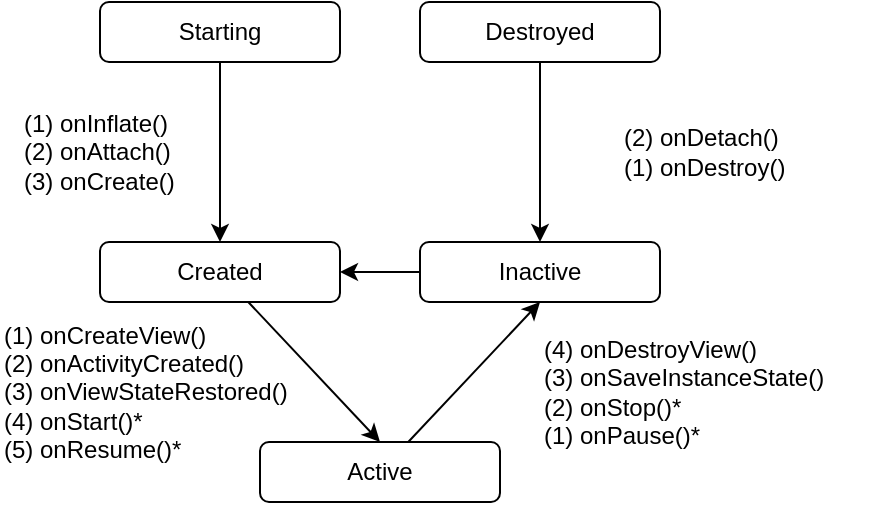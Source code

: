 <mxfile>
    <diagram id="rl-77d50OUMQ4XM6JfRZ" name="Page-1">
        <mxGraphModel dx="963" dy="459" grid="1" gridSize="10" guides="1" tooltips="1" connect="1" arrows="1" fold="1" page="1" pageScale="1" pageWidth="850" pageHeight="1100" math="0" shadow="0">
            <root>
                <mxCell id="0"/>
                <mxCell id="1" parent="0"/>
                <mxCell id="7" style="edgeStyle=none;html=1;entryX=0.5;entryY=0;entryDx=0;entryDy=0;" edge="1" parent="1" source="2" target="4">
                    <mxGeometry relative="1" as="geometry"/>
                </mxCell>
                <mxCell id="2" value="Starting" style="rounded=1;whiteSpace=wrap;html=1;" vertex="1" parent="1">
                    <mxGeometry x="100" y="90" width="120" height="30" as="geometry"/>
                </mxCell>
                <mxCell id="10" style="edgeStyle=none;html=1;entryX=0.5;entryY=0;entryDx=0;entryDy=0;" edge="1" parent="1" source="3" target="5">
                    <mxGeometry relative="1" as="geometry"/>
                </mxCell>
                <mxCell id="3" value="Destroyed&lt;span style=&quot;color: rgba(0 , 0 , 0 , 0) ; font-family: monospace ; font-size: 0px&quot;&gt;%3CmxGraphModel%3E%3Croot%3E%3CmxCell%20id%3D%220%22%2F%3E%3CmxCell%20id%3D%221%22%20parent%3D%220%22%2F%3E%3CmxCell%20id%3D%222%22%20value%3D%22Starting%22%20style%3D%22rounded%3D1%3BwhiteSpace%3Dwrap%3Bhtml%3D1%3B%22%20vertex%3D%221%22%20parent%3D%221%22%3E%3CmxGeometry%20x%3D%2240%22%20y%3D%22120%22%20width%3D%22120%22%20height%3D%2230%22%20as%3D%22geometry%22%2F%3E%3C%2FmxCell%3E%3C%2Froot%3E%3C%2FmxGraphModel%3E&lt;/span&gt;" style="rounded=1;whiteSpace=wrap;html=1;" vertex="1" parent="1">
                    <mxGeometry x="260" y="90" width="120" height="30" as="geometry"/>
                </mxCell>
                <mxCell id="8" style="edgeStyle=none;html=1;entryX=0.5;entryY=0;entryDx=0;entryDy=0;" edge="1" parent="1" source="4" target="6">
                    <mxGeometry relative="1" as="geometry"/>
                </mxCell>
                <mxCell id="4" value="Created" style="rounded=1;whiteSpace=wrap;html=1;" vertex="1" parent="1">
                    <mxGeometry x="100" y="210" width="120" height="30" as="geometry"/>
                </mxCell>
                <mxCell id="9" style="edgeStyle=none;html=1;entryX=1;entryY=0.5;entryDx=0;entryDy=0;" edge="1" parent="1" source="5" target="4">
                    <mxGeometry relative="1" as="geometry"/>
                </mxCell>
                <mxCell id="5" value="Inactive" style="rounded=1;whiteSpace=wrap;html=1;" vertex="1" parent="1">
                    <mxGeometry x="260" y="210" width="120" height="30" as="geometry"/>
                </mxCell>
                <mxCell id="11" style="edgeStyle=none;html=1;entryX=0.5;entryY=1;entryDx=0;entryDy=0;" edge="1" parent="1" source="6" target="5">
                    <mxGeometry relative="1" as="geometry"/>
                </mxCell>
                <mxCell id="6" value="Active" style="rounded=1;whiteSpace=wrap;html=1;" vertex="1" parent="1">
                    <mxGeometry x="180" y="310" width="120" height="30" as="geometry"/>
                </mxCell>
                <mxCell id="12" value="(1) onInflate()&lt;br&gt;(2) onAttach()&lt;br&gt;(3) onCreate()" style="text;html=1;strokeColor=none;fillColor=none;align=left;verticalAlign=middle;whiteSpace=wrap;rounded=0;" vertex="1" parent="1">
                    <mxGeometry x="60" y="150" width="90" height="30" as="geometry"/>
                </mxCell>
                <mxCell id="13" value="(1) onCreateView()&lt;br&gt;(2) onActivityCreated()&lt;br&gt;(3) onViewStateRestored()&lt;br&gt;(4) onStart()*&lt;br&gt;(5) onResume()*" style="text;html=1;strokeColor=none;fillColor=none;align=left;verticalAlign=middle;whiteSpace=wrap;rounded=0;" vertex="1" parent="1">
                    <mxGeometry x="50" y="270" width="180" height="30" as="geometry"/>
                </mxCell>
                <mxCell id="14" value="(2) onDetach()&lt;br&gt;(1) onDestroy()" style="text;html=1;strokeColor=none;fillColor=none;align=left;verticalAlign=middle;whiteSpace=wrap;rounded=0;" vertex="1" parent="1">
                    <mxGeometry x="360" y="150" width="130" height="30" as="geometry"/>
                </mxCell>
                <mxCell id="15" value="(4) onDestroyView()&lt;br&gt;(3) onSaveInstanceState()&lt;br&gt;(2) onStop()*&lt;br&gt;(1) onPause()*" style="text;html=1;strokeColor=none;fillColor=none;align=left;verticalAlign=middle;whiteSpace=wrap;rounded=0;" vertex="1" parent="1">
                    <mxGeometry x="320" y="270" width="150" height="30" as="geometry"/>
                </mxCell>
            </root>
        </mxGraphModel>
    </diagram>
</mxfile>